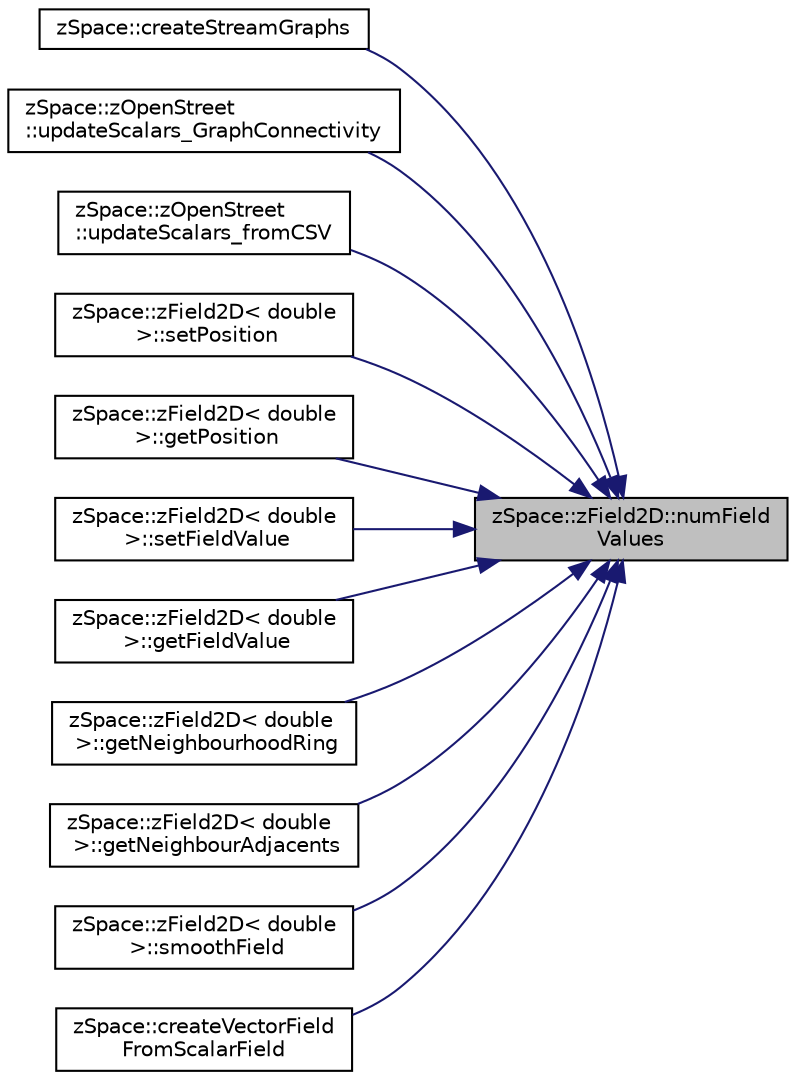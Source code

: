 digraph "zSpace::zField2D::numFieldValues"
{
 // LATEX_PDF_SIZE
  edge [fontname="Helvetica",fontsize="10",labelfontname="Helvetica",labelfontsize="10"];
  node [fontname="Helvetica",fontsize="10",shape=record];
  rankdir="RL";
  Node97 [label="zSpace::zField2D::numField\lValues",height=0.2,width=0.4,color="black", fillcolor="grey75", style="filled", fontcolor="black",tooltip="This method retruns the number of scalars in the field."];
  Node97 -> Node98 [dir="back",color="midnightblue",fontsize="10",style="solid",fontname="Helvetica"];
  Node98 [label="zSpace::createStreamGraphs",height=0.2,width=0.4,color="black", fillcolor="white", style="filled",URL="$group__z_stream_lines2_d.html#ga6c8dd9b71ecf70aa4d73afa36164ed7e",tooltip="This method creates the stream lines and stores them as a graph."];
  Node97 -> Node99 [dir="back",color="midnightblue",fontsize="10",style="solid",fontname="Helvetica"];
  Node99 [label="zSpace::zOpenStreet\l::updateScalars_GraphConnectivity",height=0.2,width=0.4,color="black", fillcolor="white", style="filled",URL="$classz_space_1_1z_open_street.html#a832d06aa1ecf8fed5e82b6447a0cf278",tooltip="This method updates the scalars in the scalar field based on input graph connectivity."];
  Node97 -> Node100 [dir="back",color="midnightblue",fontsize="10",style="solid",fontname="Helvetica"];
  Node100 [label="zSpace::zOpenStreet\l::updateScalars_fromCSV",height=0.2,width=0.4,color="black", fillcolor="white", style="filled",URL="$classz_space_1_1z_open_street.html#a29a65dc5d728c2f8411b451ec56ec65f",tooltip=" "];
  Node97 -> Node101 [dir="back",color="midnightblue",fontsize="10",style="solid",fontname="Helvetica"];
  Node101 [label="zSpace::zField2D\< double\l \>::setPosition",height=0.2,width=0.4,color="black", fillcolor="white", style="filled",URL="$classz_space_1_1z_field2_d.html#adaa69822a5cf74cee3da87e665a5fc12",tooltip="This method sets the position of the field at the input index."];
  Node97 -> Node102 [dir="back",color="midnightblue",fontsize="10",style="solid",fontname="Helvetica"];
  Node102 [label="zSpace::zField2D\< double\l \>::getPosition",height=0.2,width=0.4,color="black", fillcolor="white", style="filled",URL="$classz_space_1_1z_field2_d.html#a44fac96d21e722027601b0be96647eb9",tooltip="This method gets the position of the field at the input index."];
  Node97 -> Node103 [dir="back",color="midnightblue",fontsize="10",style="solid",fontname="Helvetica"];
  Node103 [label="zSpace::zField2D\< double\l \>::setFieldValue",height=0.2,width=0.4,color="black", fillcolor="white", style="filled",URL="$classz_space_1_1z_field2_d.html#af5d518e9d615527f99de36bf915b28b2",tooltip="This method sets the value of the field at the input index."];
  Node97 -> Node104 [dir="back",color="midnightblue",fontsize="10",style="solid",fontname="Helvetica"];
  Node104 [label="zSpace::zField2D\< double\l \>::getFieldValue",height=0.2,width=0.4,color="black", fillcolor="white", style="filled",URL="$classz_space_1_1z_field2_d.html#a79d31ed66860954d1626558c50fcbc4e",tooltip="This method gets the value of the field at the input index."];
  Node97 -> Node105 [dir="back",color="midnightblue",fontsize="10",style="solid",fontname="Helvetica"];
  Node105 [label="zSpace::zField2D\< double\l \>::getNeighbourhoodRing",height=0.2,width=0.4,color="black", fillcolor="white", style="filled",URL="$classz_space_1_1z_field2_d.html#af3c3e9ea62527292411c7358143b04db",tooltip="This method gets the ring neighbours of the field at the input index."];
  Node97 -> Node106 [dir="back",color="midnightblue",fontsize="10",style="solid",fontname="Helvetica"];
  Node106 [label="zSpace::zField2D\< double\l \>::getNeighbourAdjacents",height=0.2,width=0.4,color="black", fillcolor="white", style="filled",URL="$classz_space_1_1z_field2_d.html#a9532c49af527831850642ff944d981c5",tooltip="This method gets the immediate adjacent neighbours of the field at the input index."];
  Node97 -> Node107 [dir="back",color="midnightblue",fontsize="10",style="solid",fontname="Helvetica"];
  Node107 [label="zSpace::zField2D\< double\l \>::smoothField",height=0.2,width=0.4,color="black", fillcolor="white", style="filled",URL="$classz_space_1_1z_field2_d.html#addac11f31063cf8362c387d5a0865c8e",tooltip="This method avarages / smoothens the field values."];
  Node97 -> Node108 [dir="back",color="midnightblue",fontsize="10",style="solid",fontname="Helvetica"];
  Node108 [label="zSpace::createVectorField\lFromScalarField",height=0.2,width=0.4,color="black", fillcolor="white", style="filled",URL="$group__z_field2_d_utilities.html#ga281d304e16a55db52401d893673eb278",tooltip="This method creates a vector field from the input scalar field."];
}
